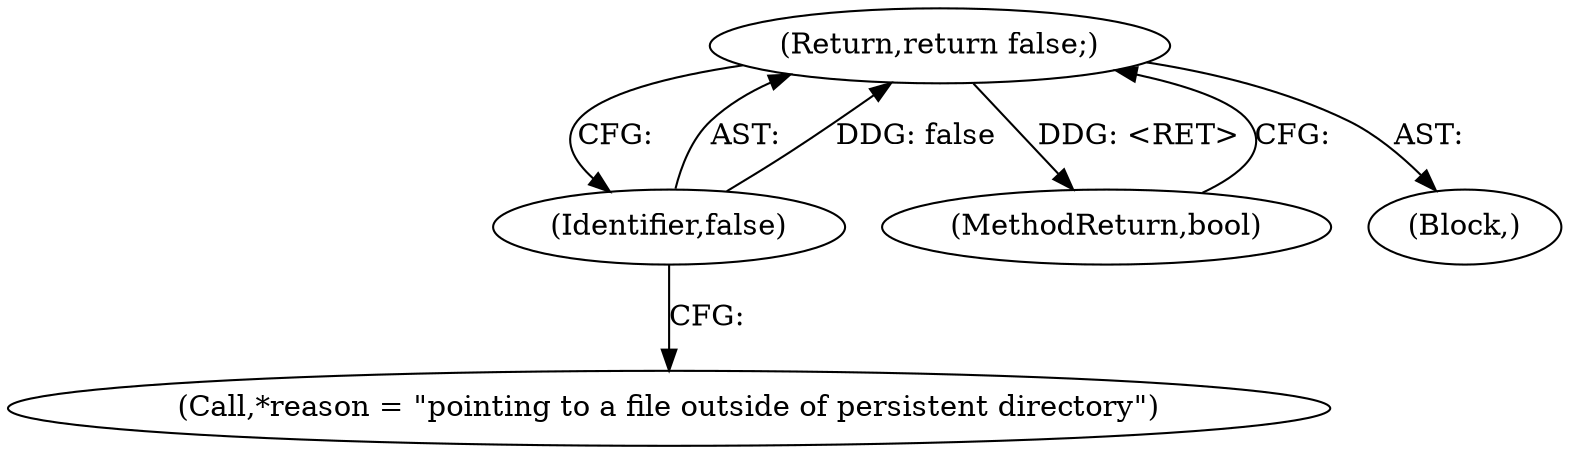 digraph "1_Chrome_baef1ffd73db183ca50c854e1779ed7f6e5100a8_4@del" {
"1000160" [label="(Return,return false;)"];
"1000161" [label="(Identifier,false)"];
"1000156" [label="(Call,*reason = \"pointing to a file outside of persistent directory\")"];
"1000161" [label="(Identifier,false)"];
"1000160" [label="(Return,return false;)"];
"1000164" [label="(MethodReturn,bool)"];
"1000155" [label="(Block,)"];
"1000160" -> "1000155"  [label="AST: "];
"1000160" -> "1000161"  [label="CFG: "];
"1000161" -> "1000160"  [label="AST: "];
"1000164" -> "1000160"  [label="CFG: "];
"1000160" -> "1000164"  [label="DDG: <RET>"];
"1000161" -> "1000160"  [label="DDG: false"];
"1000161" -> "1000156"  [label="CFG: "];
}
